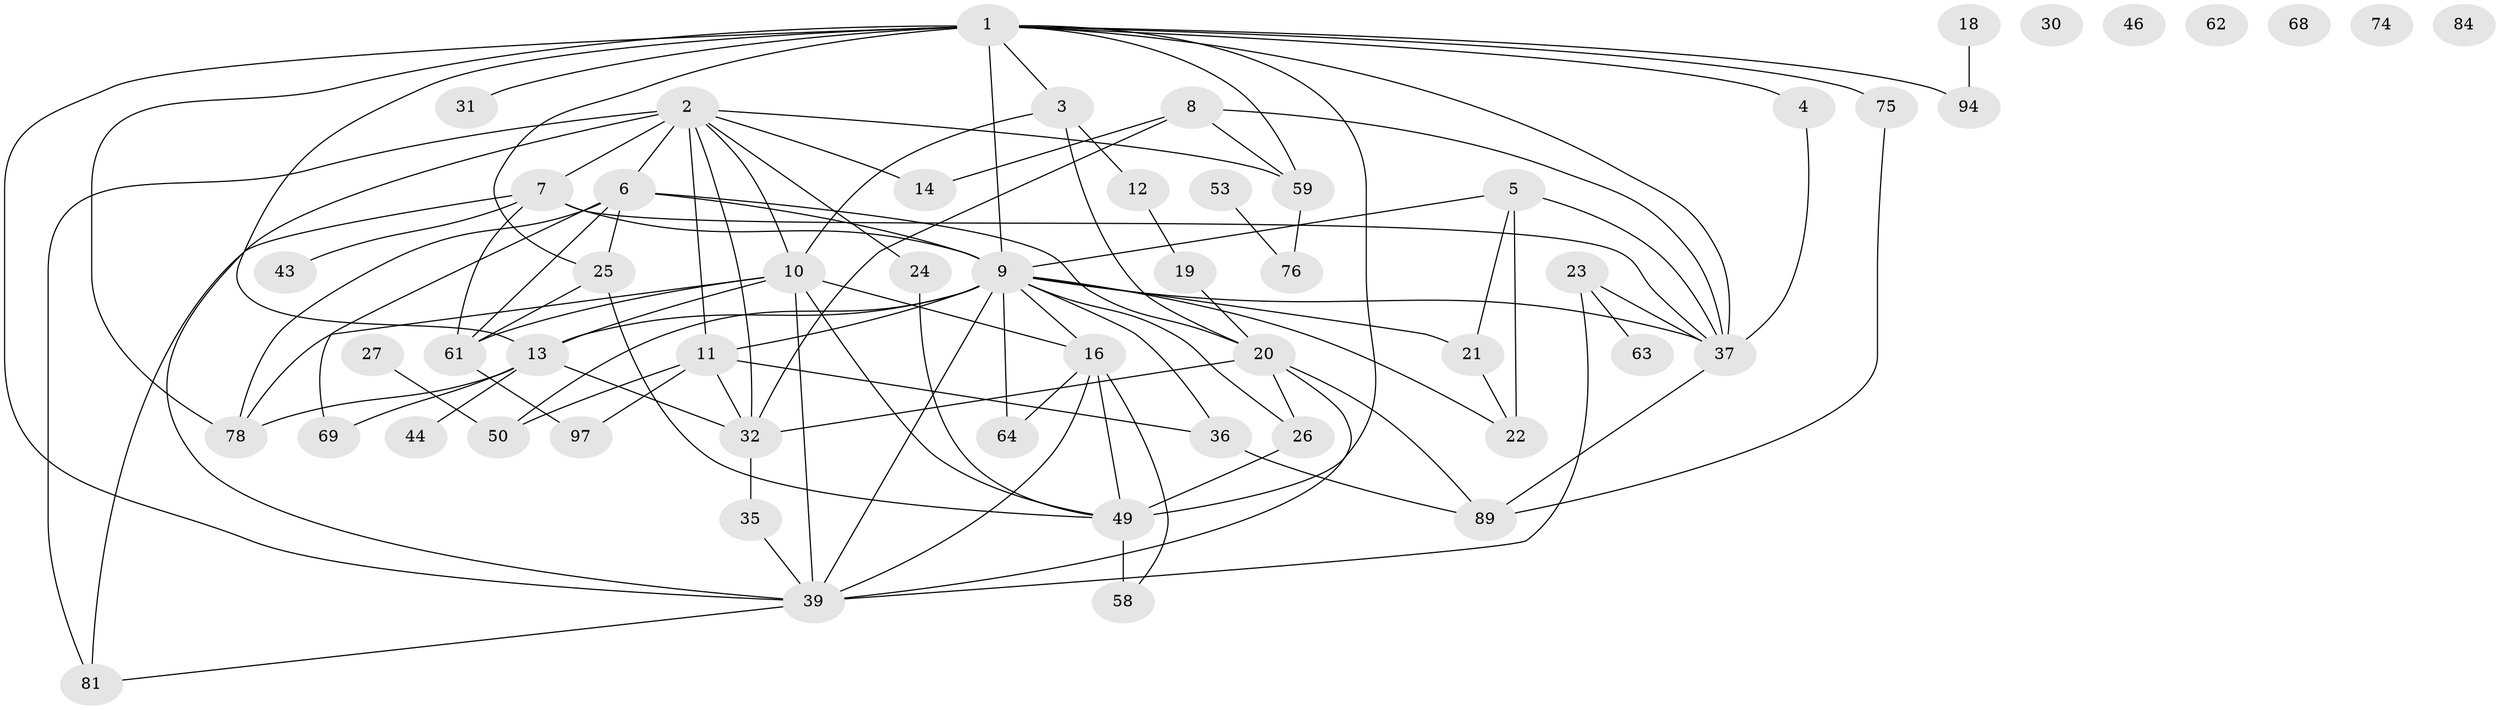// original degree distribution, {5: 0.1, 2: 0.32727272727272727, 3: 0.20909090909090908, 6: 0.045454545454545456, 4: 0.12727272727272726, 1: 0.1, 0: 0.05454545454545454, 7: 0.01818181818181818, 11: 0.00909090909090909, 8: 0.00909090909090909}
// Generated by graph-tools (version 1.1) at 2025/16/03/04/25 18:16:29]
// undirected, 55 vertices, 101 edges
graph export_dot {
graph [start="1"]
  node [color=gray90,style=filled];
  1 [super="+41+57+17"];
  2 [super="+29"];
  3 [super="+101+77"];
  4;
  5 [super="+92"];
  6 [super="+96+55"];
  7 [super="+87"];
  8 [super="+52"];
  9 [super="+83+42"];
  10 [super="+34"];
  11 [super="+15"];
  12 [super="+70"];
  13 [super="+28"];
  14 [super="+51"];
  16 [super="+86"];
  18;
  19;
  20 [super="+79"];
  21 [super="+47"];
  22 [super="+33"];
  23 [super="+60"];
  24;
  25 [super="+65"];
  26;
  27;
  30;
  31;
  32;
  35 [super="+72"];
  36 [super="+54"];
  37 [super="+98+48"];
  39 [super="+40+88"];
  43;
  44;
  46;
  49 [super="+103"];
  50 [super="+66"];
  53;
  58 [super="+104+85"];
  59 [super="+93"];
  61;
  62;
  63;
  64 [super="+105"];
  68;
  69;
  74;
  75;
  76;
  78 [super="+99+107"];
  81;
  84;
  89;
  94;
  97;
  1 -- 37;
  1 -- 3;
  1 -- 4;
  1 -- 25;
  1 -- 31 [weight=3];
  1 -- 39;
  1 -- 49;
  1 -- 9;
  1 -- 59;
  1 -- 94;
  1 -- 78;
  1 -- 75;
  1 -- 13;
  2 -- 32;
  2 -- 6 [weight=2];
  2 -- 39;
  2 -- 11;
  2 -- 14;
  2 -- 81;
  2 -- 24;
  2 -- 59;
  2 -- 7;
  2 -- 10;
  3 -- 20;
  3 -- 12;
  3 -- 10;
  4 -- 37;
  5 -- 21;
  5 -- 22;
  5 -- 9;
  5 -- 37 [weight=2];
  6 -- 9;
  6 -- 78;
  6 -- 61;
  6 -- 69;
  6 -- 25;
  6 -- 20;
  7 -- 9 [weight=2];
  7 -- 81;
  7 -- 37;
  7 -- 43;
  7 -- 61;
  8 -- 59;
  8 -- 32;
  8 -- 37;
  8 -- 14;
  9 -- 21;
  9 -- 64;
  9 -- 36;
  9 -- 22;
  9 -- 26;
  9 -- 37;
  9 -- 39;
  9 -- 13;
  9 -- 16;
  9 -- 11;
  9 -- 50;
  10 -- 61;
  10 -- 78;
  10 -- 16;
  10 -- 49;
  10 -- 39;
  10 -- 13;
  11 -- 32;
  11 -- 97;
  11 -- 36;
  11 -- 50;
  12 -- 19;
  13 -- 32;
  13 -- 69;
  13 -- 44;
  13 -- 78;
  16 -- 64;
  16 -- 58;
  16 -- 39;
  16 -- 49;
  18 -- 94;
  19 -- 20;
  20 -- 32;
  20 -- 39;
  20 -- 89;
  20 -- 26;
  21 -- 22;
  23 -- 63;
  23 -- 37;
  23 -- 39;
  24 -- 49;
  25 -- 49;
  25 -- 61;
  26 -- 49;
  27 -- 50;
  32 -- 35;
  35 -- 39;
  36 -- 89;
  37 -- 89;
  39 -- 81;
  49 -- 58 [weight=2];
  53 -- 76;
  59 -- 76;
  61 -- 97;
  75 -- 89;
}
